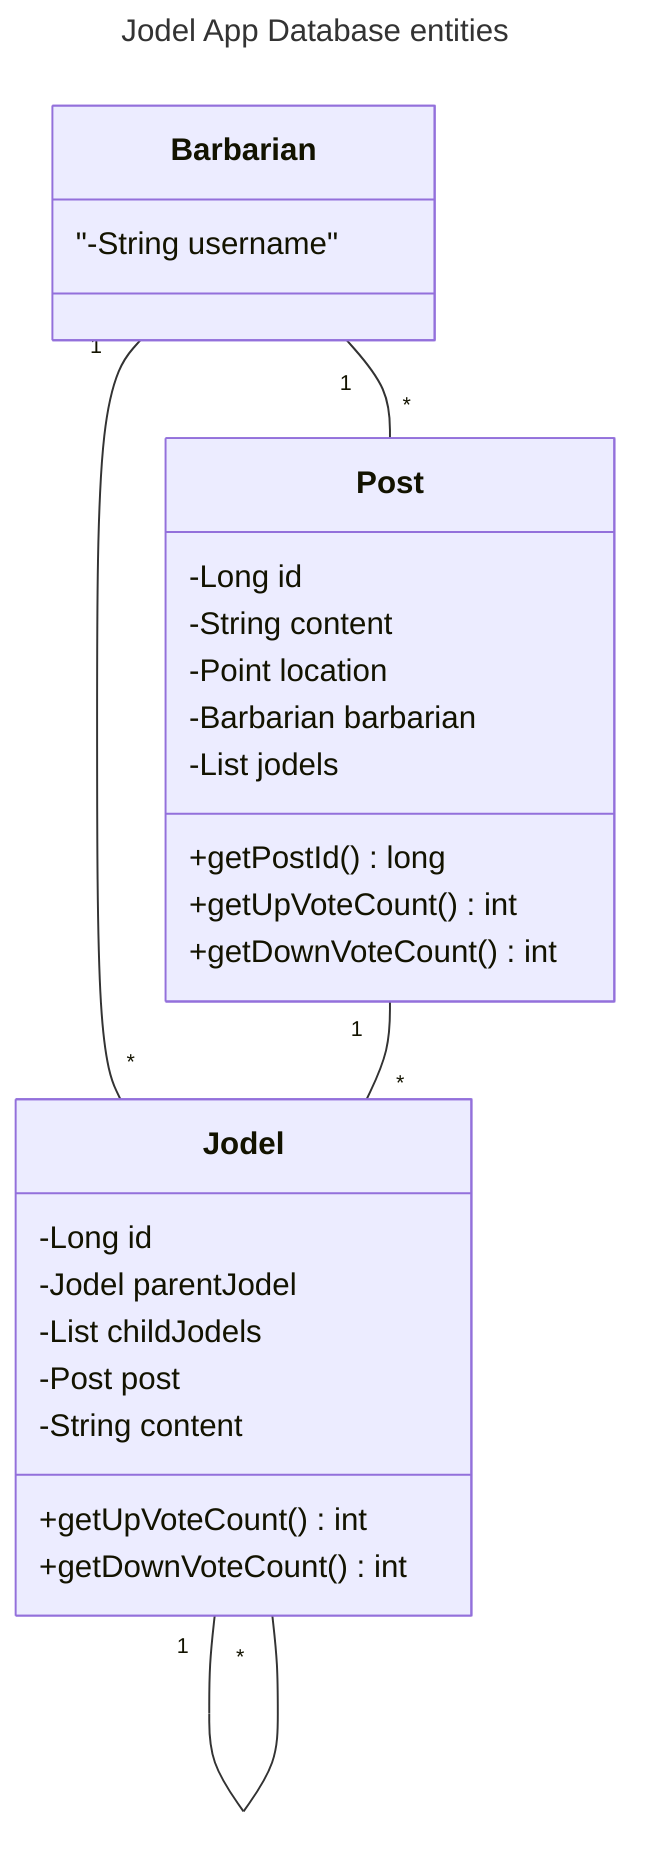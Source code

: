 ---
title: Jodel App Database entities
---
classDiagram
    Barbarian "1" -- "*" Jodel
    Barbarian "1" -- "*" Post
    Post "1" -- "*" Jodel
    Jodel "1" -- "*" Jodel

    Barbarian : "-String username"

    Post : -Long id
    Post : -String content
    Post : -Point location
    Post : -Barbarian barbarian
    Post : -List<Jodel> jodels
    Post : +getPostId() long
    Post : +getUpVoteCount() int
    Post : +getDownVoteCount() int

    Jodel : -Long id
    Jodel : -Jodel parentJodel
    Jodel : -List<Jodel> childJodels
    Jodel : -Post post
    Jodel : -String content
    Jodel : +getUpVoteCount() int
    Jodel : +getDownVoteCount() int